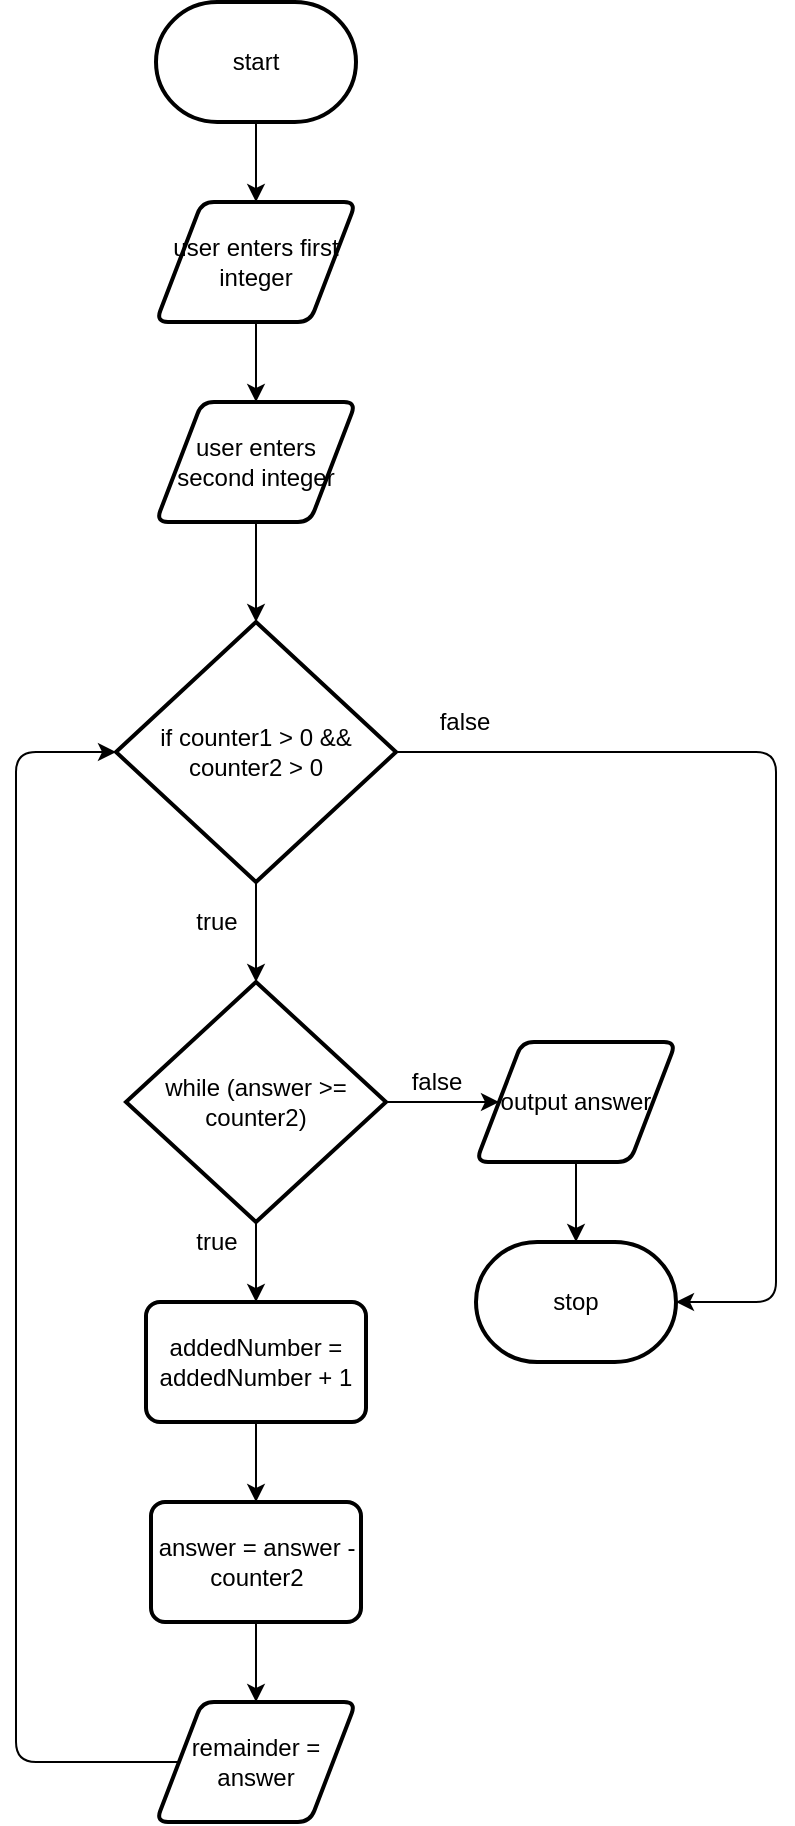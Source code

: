 <mxfile>
    <diagram id="ZoMhFVk0T3u7Z9Qnc1Tg" name="Page-1">
        <mxGraphModel dx="1074" dy="741" grid="1" gridSize="10" guides="1" tooltips="1" connect="1" arrows="1" fold="1" page="1" pageScale="1" pageWidth="827" pageHeight="1169" math="0" shadow="0">
            <root>
                <mxCell id="0"/>
                <mxCell id="1" parent="0"/>
                <mxCell id="5" style="edgeStyle=none;html=1;" parent="1" source="2" target="3" edge="1">
                    <mxGeometry relative="1" as="geometry"/>
                </mxCell>
                <mxCell id="2" value="start" style="strokeWidth=2;html=1;shape=mxgraph.flowchart.terminator;whiteSpace=wrap;" parent="1" vertex="1">
                    <mxGeometry x="260" y="20" width="100" height="60" as="geometry"/>
                </mxCell>
                <mxCell id="6" style="edgeStyle=none;html=1;" parent="1" source="3" target="4" edge="1">
                    <mxGeometry relative="1" as="geometry"/>
                </mxCell>
                <mxCell id="3" value="user enters first integer" style="shape=parallelogram;html=1;strokeWidth=2;perimeter=parallelogramPerimeter;whiteSpace=wrap;rounded=1;arcSize=12;size=0.23;" parent="1" vertex="1">
                    <mxGeometry x="260" y="120" width="100" height="60" as="geometry"/>
                </mxCell>
                <mxCell id="9" style="edgeStyle=none;html=1;" parent="1" source="4" target="7" edge="1">
                    <mxGeometry relative="1" as="geometry"/>
                </mxCell>
                <mxCell id="4" value="user enters second integer" style="shape=parallelogram;html=1;strokeWidth=2;perimeter=parallelogramPerimeter;whiteSpace=wrap;rounded=1;arcSize=12;size=0.23;" parent="1" vertex="1">
                    <mxGeometry x="260" y="220" width="100" height="60" as="geometry"/>
                </mxCell>
                <mxCell id="10" style="edgeStyle=none;html=1;entryX=0.5;entryY=0;entryDx=0;entryDy=0;" parent="1" source="7" edge="1">
                    <mxGeometry relative="1" as="geometry">
                        <mxPoint x="310" y="510" as="targetPoint"/>
                    </mxGeometry>
                </mxCell>
                <mxCell id="7" value="if counter1 &amp;gt; 0 &amp;amp;&amp;amp;&lt;br&gt;counter2 &amp;gt; 0" style="strokeWidth=2;html=1;shape=mxgraph.flowchart.decision;whiteSpace=wrap;" parent="1" vertex="1">
                    <mxGeometry x="240" y="330" width="140" height="130" as="geometry"/>
                </mxCell>
                <mxCell id="11" value="true" style="text;html=1;align=center;verticalAlign=middle;resizable=0;points=[];autosize=1;strokeColor=none;fillColor=none;" parent="1" vertex="1">
                    <mxGeometry x="270" y="470" width="40" height="20" as="geometry"/>
                </mxCell>
                <mxCell id="32" style="edgeStyle=none;html=1;" edge="1" parent="1" source="15" target="16">
                    <mxGeometry relative="1" as="geometry"/>
                </mxCell>
                <mxCell id="43" style="edgeStyle=none;html=1;entryX=0;entryY=0.5;entryDx=0;entryDy=0;" edge="1" parent="1" source="15" target="20">
                    <mxGeometry relative="1" as="geometry"/>
                </mxCell>
                <mxCell id="15" value="while (answer &amp;gt;= counter2)" style="strokeWidth=2;html=1;shape=mxgraph.flowchart.decision;whiteSpace=wrap;" parent="1" vertex="1">
                    <mxGeometry x="245" y="510" width="130" height="120" as="geometry"/>
                </mxCell>
                <mxCell id="33" style="edgeStyle=none;html=1;entryX=0.5;entryY=0;entryDx=0;entryDy=0;" edge="1" parent="1" source="16" target="30">
                    <mxGeometry relative="1" as="geometry"/>
                </mxCell>
                <mxCell id="16" value="&lt;div&gt;addedNumber = addedNumber + 1&lt;/div&gt;" style="rounded=1;whiteSpace=wrap;html=1;absoluteArcSize=1;arcSize=14;strokeWidth=2;" parent="1" vertex="1">
                    <mxGeometry x="255" y="670" width="110" height="60" as="geometry"/>
                </mxCell>
                <mxCell id="22" style="edgeStyle=none;html=1;entryX=0.5;entryY=0;entryDx=0;entryDy=0;entryPerimeter=0;" parent="1" source="20" edge="1" target="38">
                    <mxGeometry relative="1" as="geometry">
                        <mxPoint x="520" y="630" as="targetPoint"/>
                    </mxGeometry>
                </mxCell>
                <mxCell id="20" value="output answer" style="shape=parallelogram;html=1;strokeWidth=2;perimeter=parallelogramPerimeter;whiteSpace=wrap;rounded=1;arcSize=12;size=0.23;" parent="1" vertex="1">
                    <mxGeometry x="420" y="540" width="100" height="60" as="geometry"/>
                </mxCell>
                <mxCell id="26" value="" style="edgeStyle=segmentEdgeStyle;endArrow=classic;html=1;entryX=0;entryY=0.5;entryDx=0;entryDy=0;entryPerimeter=0;exitX=0;exitY=0.5;exitDx=0;exitDy=0;" parent="1" source="40" target="7" edge="1">
                    <mxGeometry width="50" height="50" relative="1" as="geometry">
                        <mxPoint x="250" y="790" as="sourcePoint"/>
                        <mxPoint x="190" y="390" as="targetPoint"/>
                        <Array as="points">
                            <mxPoint x="190" y="900"/>
                            <mxPoint x="190" y="395"/>
                        </Array>
                    </mxGeometry>
                </mxCell>
                <mxCell id="42" style="edgeStyle=none;html=1;" edge="1" parent="1" source="30" target="40">
                    <mxGeometry relative="1" as="geometry"/>
                </mxCell>
                <mxCell id="30" value="answer = answer - counter2" style="rounded=1;whiteSpace=wrap;html=1;absoluteArcSize=1;arcSize=14;strokeWidth=2;" vertex="1" parent="1">
                    <mxGeometry x="257.5" y="770" width="105" height="60" as="geometry"/>
                </mxCell>
                <mxCell id="34" value="false" style="text;html=1;align=center;verticalAlign=middle;resizable=0;points=[];autosize=1;strokeColor=none;fillColor=none;" vertex="1" parent="1">
                    <mxGeometry x="394" y="370" width="40" height="20" as="geometry"/>
                </mxCell>
                <mxCell id="35" value="true" style="text;html=1;align=center;verticalAlign=middle;resizable=0;points=[];autosize=1;strokeColor=none;fillColor=none;" vertex="1" parent="1">
                    <mxGeometry x="270" y="630" width="40" height="20" as="geometry"/>
                </mxCell>
                <mxCell id="38" value="stop" style="strokeWidth=2;html=1;shape=mxgraph.flowchart.terminator;whiteSpace=wrap;" vertex="1" parent="1">
                    <mxGeometry x="420" y="640" width="100" height="60" as="geometry"/>
                </mxCell>
                <mxCell id="39" value="" style="edgeStyle=segmentEdgeStyle;endArrow=classic;html=1;exitX=1;exitY=0.5;exitDx=0;exitDy=0;exitPerimeter=0;entryX=1;entryY=0.5;entryDx=0;entryDy=0;entryPerimeter=0;" edge="1" parent="1" source="7" target="38">
                    <mxGeometry width="50" height="50" relative="1" as="geometry">
                        <mxPoint x="460" y="460" as="sourcePoint"/>
                        <mxPoint x="570" y="680" as="targetPoint"/>
                        <Array as="points">
                            <mxPoint x="570" y="395"/>
                            <mxPoint x="570" y="670"/>
                        </Array>
                    </mxGeometry>
                </mxCell>
                <mxCell id="40" value="remainder = answer" style="shape=parallelogram;html=1;strokeWidth=2;perimeter=parallelogramPerimeter;whiteSpace=wrap;rounded=1;arcSize=12;size=0.23;" vertex="1" parent="1">
                    <mxGeometry x="260" y="870" width="100" height="60" as="geometry"/>
                </mxCell>
                <mxCell id="41" value="" style="edgeStyle=none;html=1;endArrow=none;" edge="1" parent="1" source="15">
                    <mxGeometry relative="1" as="geometry">
                        <mxPoint x="374" y="570" as="targetPoint"/>
                        <mxPoint x="375" y="570" as="sourcePoint"/>
                    </mxGeometry>
                </mxCell>
                <mxCell id="44" value="false" style="text;html=1;align=center;verticalAlign=middle;resizable=0;points=[];autosize=1;strokeColor=none;fillColor=none;" vertex="1" parent="1">
                    <mxGeometry x="380" y="550" width="40" height="20" as="geometry"/>
                </mxCell>
            </root>
        </mxGraphModel>
    </diagram>
</mxfile>